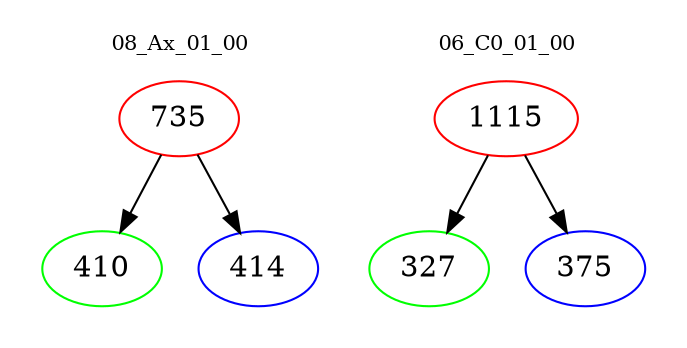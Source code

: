 digraph{
subgraph cluster_0 {
color = white
label = "08_Ax_01_00";
fontsize=10;
T0_735 [label="735", color="red"]
T0_735 -> T0_410 [color="black"]
T0_410 [label="410", color="green"]
T0_735 -> T0_414 [color="black"]
T0_414 [label="414", color="blue"]
}
subgraph cluster_1 {
color = white
label = "06_C0_01_00";
fontsize=10;
T1_1115 [label="1115", color="red"]
T1_1115 -> T1_327 [color="black"]
T1_327 [label="327", color="green"]
T1_1115 -> T1_375 [color="black"]
T1_375 [label="375", color="blue"]
}
}

